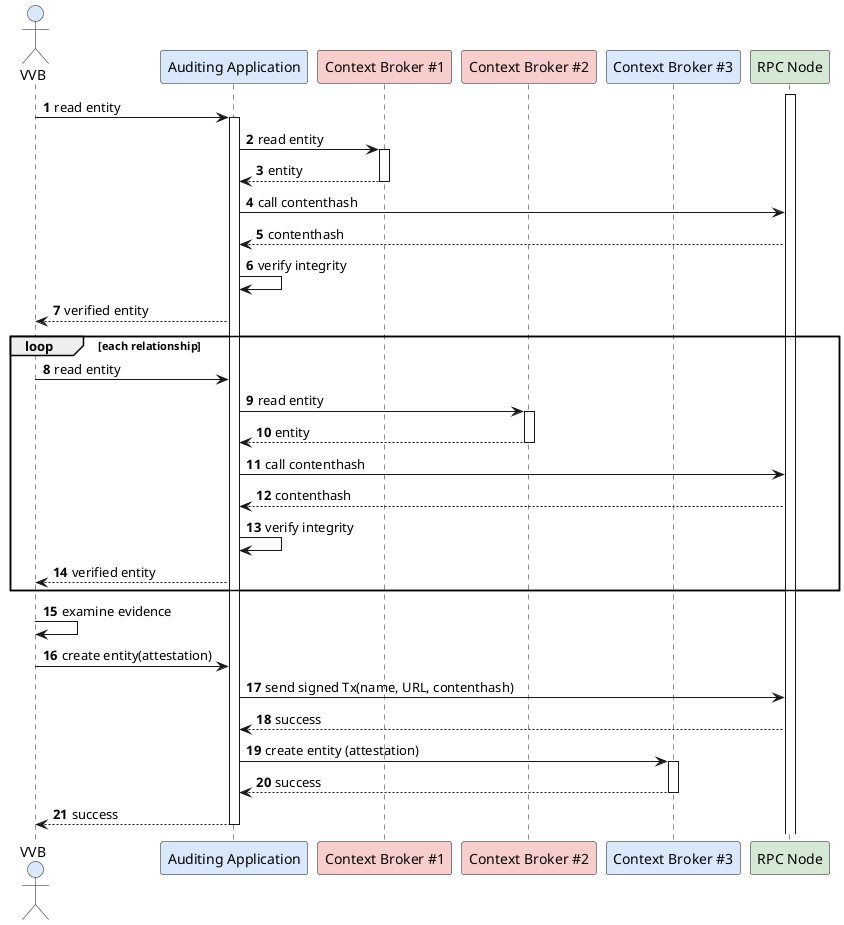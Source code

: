 @startuml
autonumber


actor "VVB" as DC #DAE8FC
participant "Auditing Application" as CC order 1 #DAE8FC
participant "Context Broker #1" as CB1 order 2 #F8CECC
participant "Context Broker #2" as CB2 order 3 #F8CECC
participant "Context Broker #3" as CB3 order 4 #DAE8FC
participant "RPC Node" as RPCNode order 5 #D5E8D4

activate RPCNode


DC -> CC : read entity
activate CC
CC -> CB1 : read entity
activate CB1
CB1 --> CC : entity
deactivate CB1
CC -> RPCNode : call contenthash
RPCNode --> CC : contenthash
CC -> CC : verify integrity
CC --> DC : verified entity

loop each relationship
 DC -> CC : read entity
 CC -> CB2 : read entity
 activate CB2
 CB2 --> CC : entity
 deactivate CB2
 CC -> RPCNode : call contenthash
 RPCNode --> CC : contenthash
 CC -> CC : verify integrity
 CC --> DC : verified entity
end

DC -> DC: examine evidence

DC -> CC : create entity(attestation)
CC -> RPCNode : send signed Tx(name, URL, contenthash)
RPCNode --> CC : success
CC -> CB3 : create entity (attestation)
activate CB3
CB3 --> CC : success
deactivate CB3
CC --> DC : success
deactivate CC

@enduml